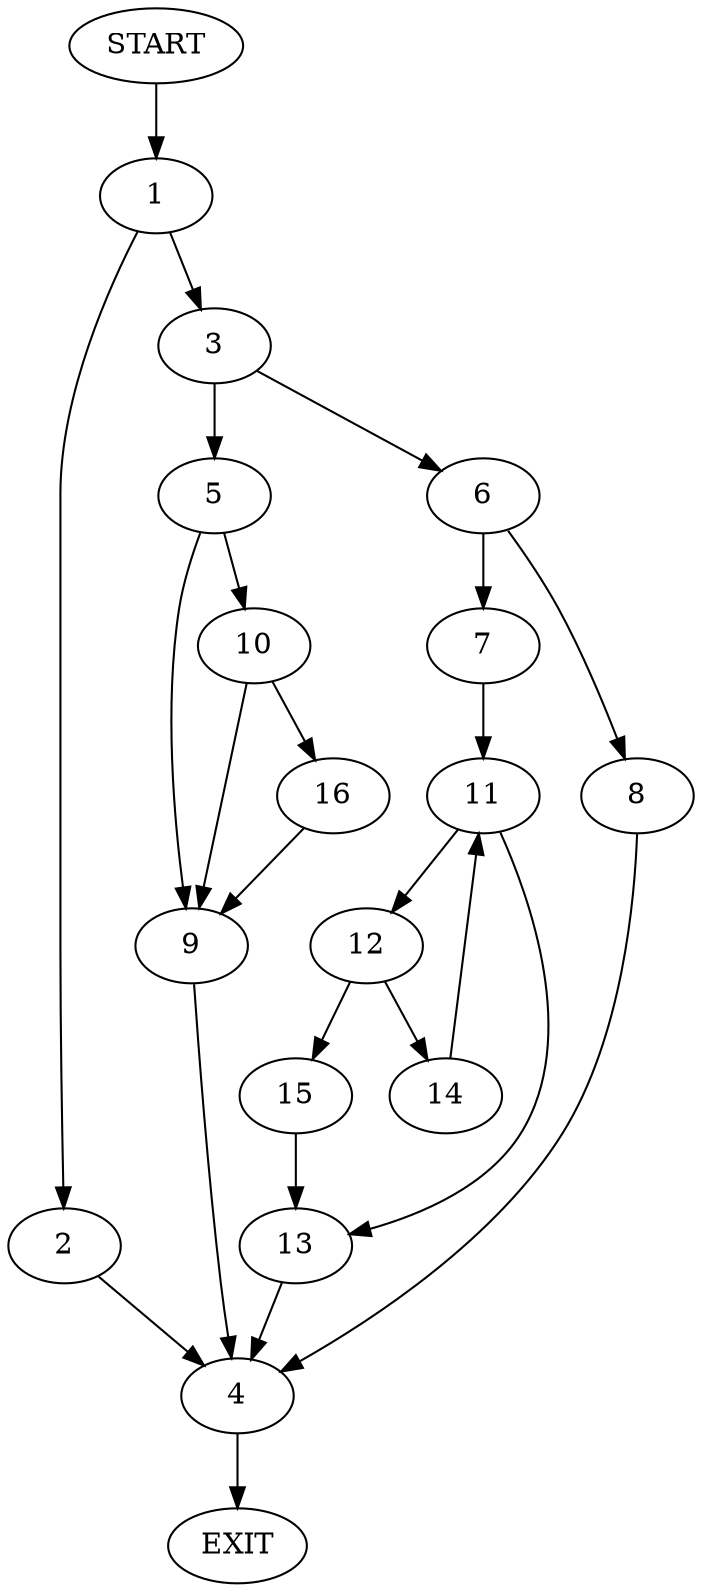 digraph {
0 [label="START"]
17 [label="EXIT"]
0 -> 1
1 -> 2
1 -> 3
2 -> 4
3 -> 5
3 -> 6
4 -> 17
6 -> 7
6 -> 8
5 -> 9
5 -> 10
8 -> 4
7 -> 11
11 -> 12
11 -> 13
13 -> 4
12 -> 14
12 -> 15
14 -> 11
15 -> 13
9 -> 4
10 -> 16
10 -> 9
16 -> 9
}

